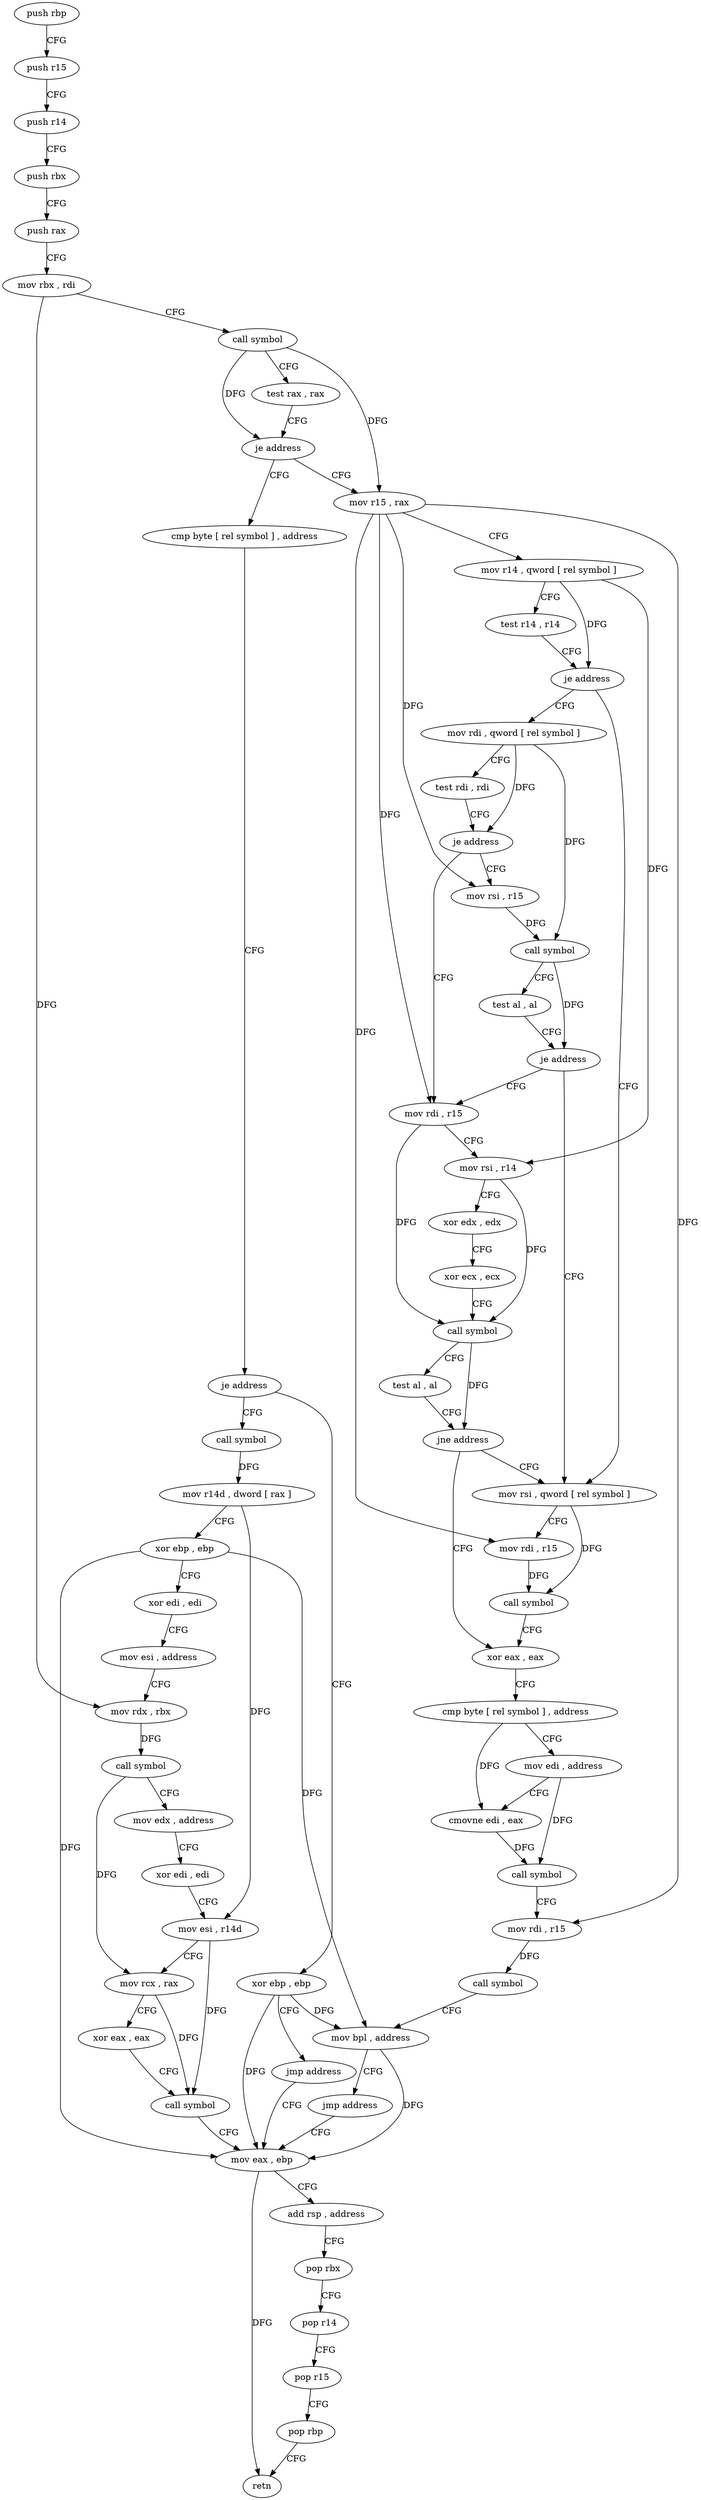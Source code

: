 digraph "func" {
"4202496" [label = "push rbp" ]
"4202497" [label = "push r15" ]
"4202499" [label = "push r14" ]
"4202501" [label = "push rbx" ]
"4202502" [label = "push rax" ]
"4202503" [label = "mov rbx , rdi" ]
"4202506" [label = "call symbol" ]
"4202511" [label = "test rax , rax" ]
"4202514" [label = "je address" ]
"4202624" [label = "cmp byte [ rel symbol ] , address" ]
"4202516" [label = "mov r15 , rax" ]
"4202631" [label = "je address" ]
"4202637" [label = "call symbol" ]
"4202633" [label = "xor ebp , ebp" ]
"4202519" [label = "mov r14 , qword [ rel symbol ]" ]
"4202526" [label = "test r14 , r14" ]
"4202529" [label = "je address" ]
"4202574" [label = "mov rsi , qword [ rel symbol ]" ]
"4202531" [label = "mov rdi , qword [ rel symbol ]" ]
"4202642" [label = "mov r14d , dword [ rax ]" ]
"4202645" [label = "xor ebp , ebp" ]
"4202647" [label = "xor edi , edi" ]
"4202649" [label = "mov esi , address" ]
"4202654" [label = "mov rdx , rbx" ]
"4202657" [label = "call symbol" ]
"4202662" [label = "mov edx , address" ]
"4202667" [label = "xor edi , edi" ]
"4202669" [label = "mov esi , r14d" ]
"4202672" [label = "mov rcx , rax" ]
"4202675" [label = "xor eax , eax" ]
"4202677" [label = "call symbol" ]
"4202682" [label = "mov eax , ebp" ]
"4202635" [label = "jmp address" ]
"4202581" [label = "mov rdi , r15" ]
"4202584" [label = "call symbol" ]
"4202589" [label = "xor eax , eax" ]
"4202538" [label = "test rdi , rdi" ]
"4202541" [label = "je address" ]
"4202555" [label = "mov rdi , r15" ]
"4202543" [label = "mov rsi , r15" ]
"4202684" [label = "add rsp , address" ]
"4202688" [label = "pop rbx" ]
"4202689" [label = "pop r14" ]
"4202691" [label = "pop r15" ]
"4202693" [label = "pop rbp" ]
"4202694" [label = "retn" ]
"4202558" [label = "mov rsi , r14" ]
"4202561" [label = "xor edx , edx" ]
"4202563" [label = "xor ecx , ecx" ]
"4202565" [label = "call symbol" ]
"4202570" [label = "test al , al" ]
"4202572" [label = "jne address" ]
"4202546" [label = "call symbol" ]
"4202551" [label = "test al , al" ]
"4202553" [label = "je address" ]
"4202591" [label = "cmp byte [ rel symbol ] , address" ]
"4202598" [label = "mov edi , address" ]
"4202603" [label = "cmovne edi , eax" ]
"4202606" [label = "call symbol" ]
"4202611" [label = "mov rdi , r15" ]
"4202614" [label = "call symbol" ]
"4202619" [label = "mov bpl , address" ]
"4202622" [label = "jmp address" ]
"4202496" -> "4202497" [ label = "CFG" ]
"4202497" -> "4202499" [ label = "CFG" ]
"4202499" -> "4202501" [ label = "CFG" ]
"4202501" -> "4202502" [ label = "CFG" ]
"4202502" -> "4202503" [ label = "CFG" ]
"4202503" -> "4202506" [ label = "CFG" ]
"4202503" -> "4202654" [ label = "DFG" ]
"4202506" -> "4202511" [ label = "CFG" ]
"4202506" -> "4202514" [ label = "DFG" ]
"4202506" -> "4202516" [ label = "DFG" ]
"4202511" -> "4202514" [ label = "CFG" ]
"4202514" -> "4202624" [ label = "CFG" ]
"4202514" -> "4202516" [ label = "CFG" ]
"4202624" -> "4202631" [ label = "CFG" ]
"4202516" -> "4202519" [ label = "CFG" ]
"4202516" -> "4202581" [ label = "DFG" ]
"4202516" -> "4202555" [ label = "DFG" ]
"4202516" -> "4202543" [ label = "DFG" ]
"4202516" -> "4202611" [ label = "DFG" ]
"4202631" -> "4202637" [ label = "CFG" ]
"4202631" -> "4202633" [ label = "CFG" ]
"4202637" -> "4202642" [ label = "DFG" ]
"4202633" -> "4202635" [ label = "CFG" ]
"4202633" -> "4202682" [ label = "DFG" ]
"4202633" -> "4202619" [ label = "DFG" ]
"4202519" -> "4202526" [ label = "CFG" ]
"4202519" -> "4202529" [ label = "DFG" ]
"4202519" -> "4202558" [ label = "DFG" ]
"4202526" -> "4202529" [ label = "CFG" ]
"4202529" -> "4202574" [ label = "CFG" ]
"4202529" -> "4202531" [ label = "CFG" ]
"4202574" -> "4202581" [ label = "CFG" ]
"4202574" -> "4202584" [ label = "DFG" ]
"4202531" -> "4202538" [ label = "CFG" ]
"4202531" -> "4202541" [ label = "DFG" ]
"4202531" -> "4202546" [ label = "DFG" ]
"4202642" -> "4202645" [ label = "CFG" ]
"4202642" -> "4202669" [ label = "DFG" ]
"4202645" -> "4202647" [ label = "CFG" ]
"4202645" -> "4202682" [ label = "DFG" ]
"4202645" -> "4202619" [ label = "DFG" ]
"4202647" -> "4202649" [ label = "CFG" ]
"4202649" -> "4202654" [ label = "CFG" ]
"4202654" -> "4202657" [ label = "DFG" ]
"4202657" -> "4202662" [ label = "CFG" ]
"4202657" -> "4202672" [ label = "DFG" ]
"4202662" -> "4202667" [ label = "CFG" ]
"4202667" -> "4202669" [ label = "CFG" ]
"4202669" -> "4202672" [ label = "CFG" ]
"4202669" -> "4202677" [ label = "DFG" ]
"4202672" -> "4202675" [ label = "CFG" ]
"4202672" -> "4202677" [ label = "DFG" ]
"4202675" -> "4202677" [ label = "CFG" ]
"4202677" -> "4202682" [ label = "CFG" ]
"4202682" -> "4202684" [ label = "CFG" ]
"4202682" -> "4202694" [ label = "DFG" ]
"4202635" -> "4202682" [ label = "CFG" ]
"4202581" -> "4202584" [ label = "DFG" ]
"4202584" -> "4202589" [ label = "CFG" ]
"4202589" -> "4202591" [ label = "CFG" ]
"4202538" -> "4202541" [ label = "CFG" ]
"4202541" -> "4202555" [ label = "CFG" ]
"4202541" -> "4202543" [ label = "CFG" ]
"4202555" -> "4202558" [ label = "CFG" ]
"4202555" -> "4202565" [ label = "DFG" ]
"4202543" -> "4202546" [ label = "DFG" ]
"4202684" -> "4202688" [ label = "CFG" ]
"4202688" -> "4202689" [ label = "CFG" ]
"4202689" -> "4202691" [ label = "CFG" ]
"4202691" -> "4202693" [ label = "CFG" ]
"4202693" -> "4202694" [ label = "CFG" ]
"4202558" -> "4202561" [ label = "CFG" ]
"4202558" -> "4202565" [ label = "DFG" ]
"4202561" -> "4202563" [ label = "CFG" ]
"4202563" -> "4202565" [ label = "CFG" ]
"4202565" -> "4202570" [ label = "CFG" ]
"4202565" -> "4202572" [ label = "DFG" ]
"4202570" -> "4202572" [ label = "CFG" ]
"4202572" -> "4202589" [ label = "CFG" ]
"4202572" -> "4202574" [ label = "CFG" ]
"4202546" -> "4202551" [ label = "CFG" ]
"4202546" -> "4202553" [ label = "DFG" ]
"4202551" -> "4202553" [ label = "CFG" ]
"4202553" -> "4202574" [ label = "CFG" ]
"4202553" -> "4202555" [ label = "CFG" ]
"4202591" -> "4202598" [ label = "CFG" ]
"4202591" -> "4202603" [ label = "DFG" ]
"4202598" -> "4202603" [ label = "CFG" ]
"4202598" -> "4202606" [ label = "DFG" ]
"4202603" -> "4202606" [ label = "DFG" ]
"4202606" -> "4202611" [ label = "CFG" ]
"4202611" -> "4202614" [ label = "DFG" ]
"4202614" -> "4202619" [ label = "CFG" ]
"4202619" -> "4202622" [ label = "CFG" ]
"4202619" -> "4202682" [ label = "DFG" ]
"4202622" -> "4202682" [ label = "CFG" ]
}
